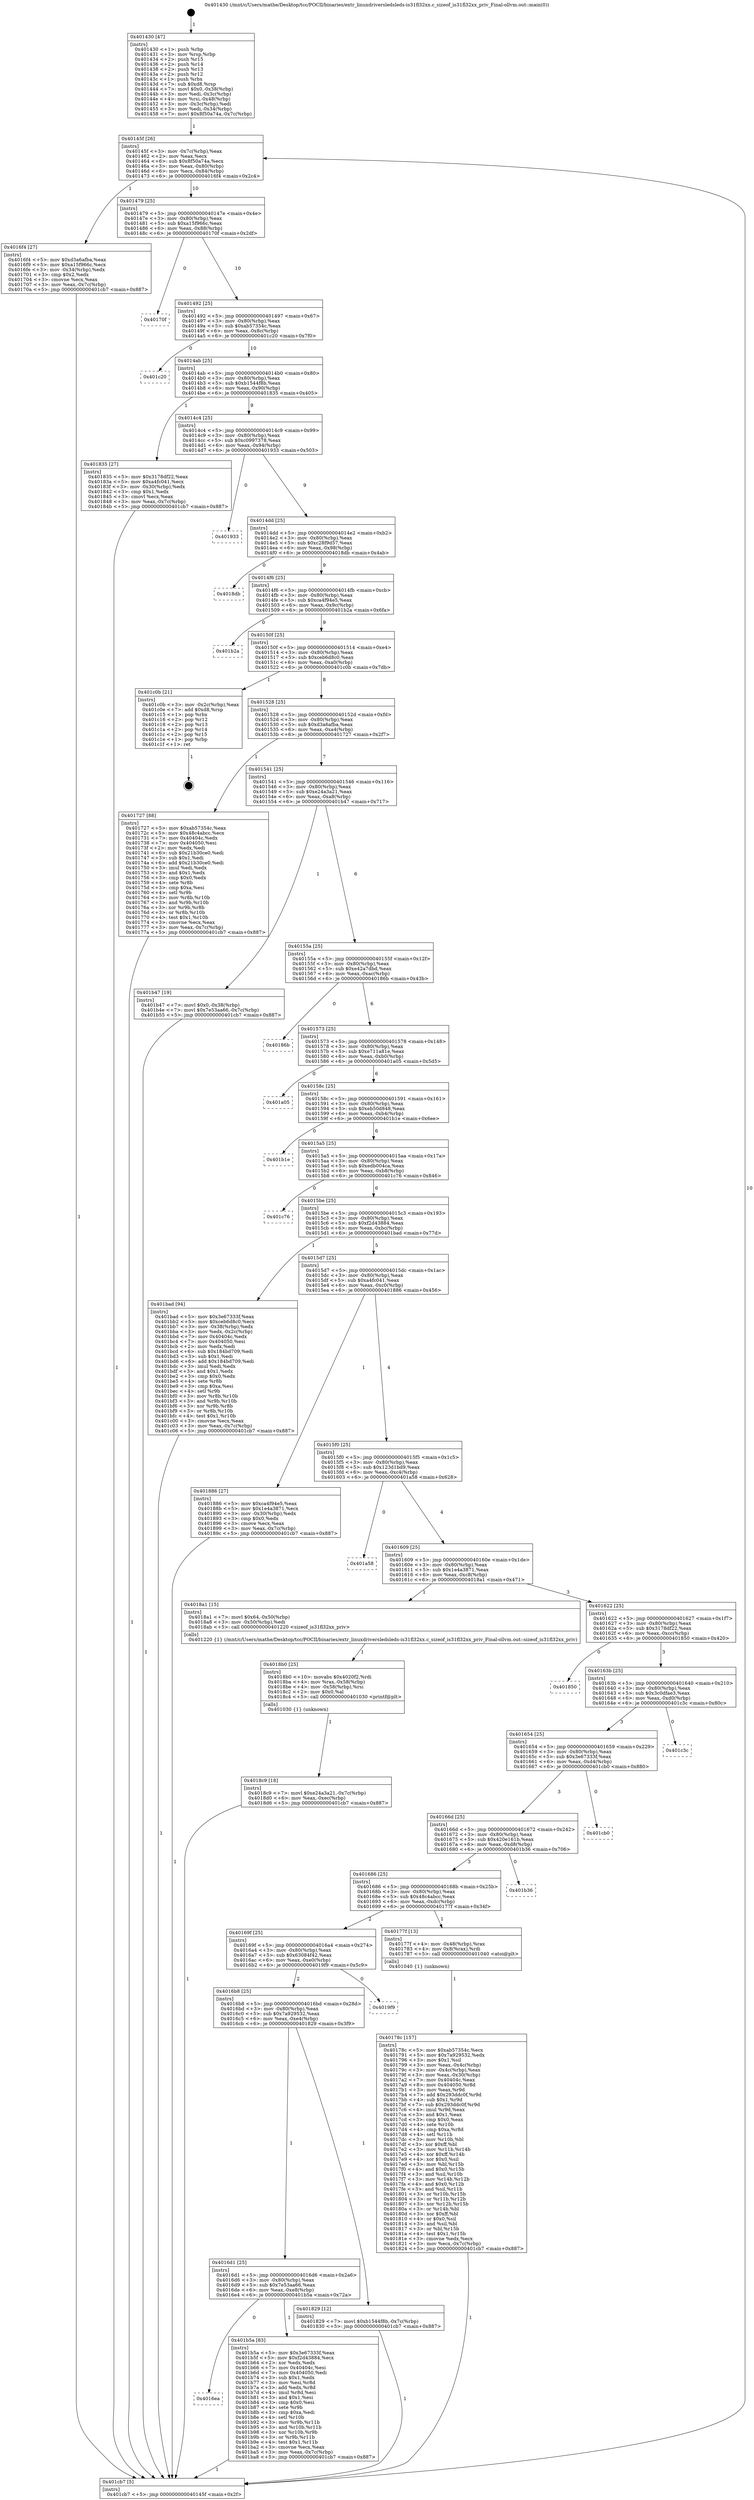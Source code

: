 digraph "0x401430" {
  label = "0x401430 (/mnt/c/Users/mathe/Desktop/tcc/POCII/binaries/extr_linuxdriversledsleds-is31fl32xx.c_sizeof_is31fl32xx_priv_Final-ollvm.out::main(0))"
  labelloc = "t"
  node[shape=record]

  Entry [label="",width=0.3,height=0.3,shape=circle,fillcolor=black,style=filled]
  "0x40145f" [label="{
     0x40145f [26]\l
     | [instrs]\l
     &nbsp;&nbsp;0x40145f \<+3\>: mov -0x7c(%rbp),%eax\l
     &nbsp;&nbsp;0x401462 \<+2\>: mov %eax,%ecx\l
     &nbsp;&nbsp;0x401464 \<+6\>: sub $0x8f50a74a,%ecx\l
     &nbsp;&nbsp;0x40146a \<+3\>: mov %eax,-0x80(%rbp)\l
     &nbsp;&nbsp;0x40146d \<+6\>: mov %ecx,-0x84(%rbp)\l
     &nbsp;&nbsp;0x401473 \<+6\>: je 00000000004016f4 \<main+0x2c4\>\l
  }"]
  "0x4016f4" [label="{
     0x4016f4 [27]\l
     | [instrs]\l
     &nbsp;&nbsp;0x4016f4 \<+5\>: mov $0xd3a6afba,%eax\l
     &nbsp;&nbsp;0x4016f9 \<+5\>: mov $0xa15f966c,%ecx\l
     &nbsp;&nbsp;0x4016fe \<+3\>: mov -0x34(%rbp),%edx\l
     &nbsp;&nbsp;0x401701 \<+3\>: cmp $0x2,%edx\l
     &nbsp;&nbsp;0x401704 \<+3\>: cmovne %ecx,%eax\l
     &nbsp;&nbsp;0x401707 \<+3\>: mov %eax,-0x7c(%rbp)\l
     &nbsp;&nbsp;0x40170a \<+5\>: jmp 0000000000401cb7 \<main+0x887\>\l
  }"]
  "0x401479" [label="{
     0x401479 [25]\l
     | [instrs]\l
     &nbsp;&nbsp;0x401479 \<+5\>: jmp 000000000040147e \<main+0x4e\>\l
     &nbsp;&nbsp;0x40147e \<+3\>: mov -0x80(%rbp),%eax\l
     &nbsp;&nbsp;0x401481 \<+5\>: sub $0xa15f966c,%eax\l
     &nbsp;&nbsp;0x401486 \<+6\>: mov %eax,-0x88(%rbp)\l
     &nbsp;&nbsp;0x40148c \<+6\>: je 000000000040170f \<main+0x2df\>\l
  }"]
  "0x401cb7" [label="{
     0x401cb7 [5]\l
     | [instrs]\l
     &nbsp;&nbsp;0x401cb7 \<+5\>: jmp 000000000040145f \<main+0x2f\>\l
  }"]
  "0x401430" [label="{
     0x401430 [47]\l
     | [instrs]\l
     &nbsp;&nbsp;0x401430 \<+1\>: push %rbp\l
     &nbsp;&nbsp;0x401431 \<+3\>: mov %rsp,%rbp\l
     &nbsp;&nbsp;0x401434 \<+2\>: push %r15\l
     &nbsp;&nbsp;0x401436 \<+2\>: push %r14\l
     &nbsp;&nbsp;0x401438 \<+2\>: push %r13\l
     &nbsp;&nbsp;0x40143a \<+2\>: push %r12\l
     &nbsp;&nbsp;0x40143c \<+1\>: push %rbx\l
     &nbsp;&nbsp;0x40143d \<+7\>: sub $0xd8,%rsp\l
     &nbsp;&nbsp;0x401444 \<+7\>: movl $0x0,-0x38(%rbp)\l
     &nbsp;&nbsp;0x40144b \<+3\>: mov %edi,-0x3c(%rbp)\l
     &nbsp;&nbsp;0x40144e \<+4\>: mov %rsi,-0x48(%rbp)\l
     &nbsp;&nbsp;0x401452 \<+3\>: mov -0x3c(%rbp),%edi\l
     &nbsp;&nbsp;0x401455 \<+3\>: mov %edi,-0x34(%rbp)\l
     &nbsp;&nbsp;0x401458 \<+7\>: movl $0x8f50a74a,-0x7c(%rbp)\l
  }"]
  Exit [label="",width=0.3,height=0.3,shape=circle,fillcolor=black,style=filled,peripheries=2]
  "0x40170f" [label="{
     0x40170f\l
  }", style=dashed]
  "0x401492" [label="{
     0x401492 [25]\l
     | [instrs]\l
     &nbsp;&nbsp;0x401492 \<+5\>: jmp 0000000000401497 \<main+0x67\>\l
     &nbsp;&nbsp;0x401497 \<+3\>: mov -0x80(%rbp),%eax\l
     &nbsp;&nbsp;0x40149a \<+5\>: sub $0xab57354c,%eax\l
     &nbsp;&nbsp;0x40149f \<+6\>: mov %eax,-0x8c(%rbp)\l
     &nbsp;&nbsp;0x4014a5 \<+6\>: je 0000000000401c20 \<main+0x7f0\>\l
  }"]
  "0x4016ea" [label="{
     0x4016ea\l
  }", style=dashed]
  "0x401c20" [label="{
     0x401c20\l
  }", style=dashed]
  "0x4014ab" [label="{
     0x4014ab [25]\l
     | [instrs]\l
     &nbsp;&nbsp;0x4014ab \<+5\>: jmp 00000000004014b0 \<main+0x80\>\l
     &nbsp;&nbsp;0x4014b0 \<+3\>: mov -0x80(%rbp),%eax\l
     &nbsp;&nbsp;0x4014b3 \<+5\>: sub $0xb1544f8b,%eax\l
     &nbsp;&nbsp;0x4014b8 \<+6\>: mov %eax,-0x90(%rbp)\l
     &nbsp;&nbsp;0x4014be \<+6\>: je 0000000000401835 \<main+0x405\>\l
  }"]
  "0x401b5a" [label="{
     0x401b5a [83]\l
     | [instrs]\l
     &nbsp;&nbsp;0x401b5a \<+5\>: mov $0x3e67333f,%eax\l
     &nbsp;&nbsp;0x401b5f \<+5\>: mov $0xf2d43884,%ecx\l
     &nbsp;&nbsp;0x401b64 \<+2\>: xor %edx,%edx\l
     &nbsp;&nbsp;0x401b66 \<+7\>: mov 0x40404c,%esi\l
     &nbsp;&nbsp;0x401b6d \<+7\>: mov 0x404050,%edi\l
     &nbsp;&nbsp;0x401b74 \<+3\>: sub $0x1,%edx\l
     &nbsp;&nbsp;0x401b77 \<+3\>: mov %esi,%r8d\l
     &nbsp;&nbsp;0x401b7a \<+3\>: add %edx,%r8d\l
     &nbsp;&nbsp;0x401b7d \<+4\>: imul %r8d,%esi\l
     &nbsp;&nbsp;0x401b81 \<+3\>: and $0x1,%esi\l
     &nbsp;&nbsp;0x401b84 \<+3\>: cmp $0x0,%esi\l
     &nbsp;&nbsp;0x401b87 \<+4\>: sete %r9b\l
     &nbsp;&nbsp;0x401b8b \<+3\>: cmp $0xa,%edi\l
     &nbsp;&nbsp;0x401b8e \<+4\>: setl %r10b\l
     &nbsp;&nbsp;0x401b92 \<+3\>: mov %r9b,%r11b\l
     &nbsp;&nbsp;0x401b95 \<+3\>: and %r10b,%r11b\l
     &nbsp;&nbsp;0x401b98 \<+3\>: xor %r10b,%r9b\l
     &nbsp;&nbsp;0x401b9b \<+3\>: or %r9b,%r11b\l
     &nbsp;&nbsp;0x401b9e \<+4\>: test $0x1,%r11b\l
     &nbsp;&nbsp;0x401ba2 \<+3\>: cmovne %ecx,%eax\l
     &nbsp;&nbsp;0x401ba5 \<+3\>: mov %eax,-0x7c(%rbp)\l
     &nbsp;&nbsp;0x401ba8 \<+5\>: jmp 0000000000401cb7 \<main+0x887\>\l
  }"]
  "0x401835" [label="{
     0x401835 [27]\l
     | [instrs]\l
     &nbsp;&nbsp;0x401835 \<+5\>: mov $0x3178df22,%eax\l
     &nbsp;&nbsp;0x40183a \<+5\>: mov $0xa4fc041,%ecx\l
     &nbsp;&nbsp;0x40183f \<+3\>: mov -0x30(%rbp),%edx\l
     &nbsp;&nbsp;0x401842 \<+3\>: cmp $0x1,%edx\l
     &nbsp;&nbsp;0x401845 \<+3\>: cmovl %ecx,%eax\l
     &nbsp;&nbsp;0x401848 \<+3\>: mov %eax,-0x7c(%rbp)\l
     &nbsp;&nbsp;0x40184b \<+5\>: jmp 0000000000401cb7 \<main+0x887\>\l
  }"]
  "0x4014c4" [label="{
     0x4014c4 [25]\l
     | [instrs]\l
     &nbsp;&nbsp;0x4014c4 \<+5\>: jmp 00000000004014c9 \<main+0x99\>\l
     &nbsp;&nbsp;0x4014c9 \<+3\>: mov -0x80(%rbp),%eax\l
     &nbsp;&nbsp;0x4014cc \<+5\>: sub $0xc0997378,%eax\l
     &nbsp;&nbsp;0x4014d1 \<+6\>: mov %eax,-0x94(%rbp)\l
     &nbsp;&nbsp;0x4014d7 \<+6\>: je 0000000000401933 \<main+0x503\>\l
  }"]
  "0x4018c9" [label="{
     0x4018c9 [18]\l
     | [instrs]\l
     &nbsp;&nbsp;0x4018c9 \<+7\>: movl $0xe24a3a21,-0x7c(%rbp)\l
     &nbsp;&nbsp;0x4018d0 \<+6\>: mov %eax,-0xec(%rbp)\l
     &nbsp;&nbsp;0x4018d6 \<+5\>: jmp 0000000000401cb7 \<main+0x887\>\l
  }"]
  "0x401933" [label="{
     0x401933\l
  }", style=dashed]
  "0x4014dd" [label="{
     0x4014dd [25]\l
     | [instrs]\l
     &nbsp;&nbsp;0x4014dd \<+5\>: jmp 00000000004014e2 \<main+0xb2\>\l
     &nbsp;&nbsp;0x4014e2 \<+3\>: mov -0x80(%rbp),%eax\l
     &nbsp;&nbsp;0x4014e5 \<+5\>: sub $0xc28f9d57,%eax\l
     &nbsp;&nbsp;0x4014ea \<+6\>: mov %eax,-0x98(%rbp)\l
     &nbsp;&nbsp;0x4014f0 \<+6\>: je 00000000004018db \<main+0x4ab\>\l
  }"]
  "0x4018b0" [label="{
     0x4018b0 [25]\l
     | [instrs]\l
     &nbsp;&nbsp;0x4018b0 \<+10\>: movabs $0x4020f2,%rdi\l
     &nbsp;&nbsp;0x4018ba \<+4\>: mov %rax,-0x58(%rbp)\l
     &nbsp;&nbsp;0x4018be \<+4\>: mov -0x58(%rbp),%rsi\l
     &nbsp;&nbsp;0x4018c2 \<+2\>: mov $0x0,%al\l
     &nbsp;&nbsp;0x4018c4 \<+5\>: call 0000000000401030 \<printf@plt\>\l
     | [calls]\l
     &nbsp;&nbsp;0x401030 \{1\} (unknown)\l
  }"]
  "0x4018db" [label="{
     0x4018db\l
  }", style=dashed]
  "0x4014f6" [label="{
     0x4014f6 [25]\l
     | [instrs]\l
     &nbsp;&nbsp;0x4014f6 \<+5\>: jmp 00000000004014fb \<main+0xcb\>\l
     &nbsp;&nbsp;0x4014fb \<+3\>: mov -0x80(%rbp),%eax\l
     &nbsp;&nbsp;0x4014fe \<+5\>: sub $0xca4f94e5,%eax\l
     &nbsp;&nbsp;0x401503 \<+6\>: mov %eax,-0x9c(%rbp)\l
     &nbsp;&nbsp;0x401509 \<+6\>: je 0000000000401b2a \<main+0x6fa\>\l
  }"]
  "0x4016d1" [label="{
     0x4016d1 [25]\l
     | [instrs]\l
     &nbsp;&nbsp;0x4016d1 \<+5\>: jmp 00000000004016d6 \<main+0x2a6\>\l
     &nbsp;&nbsp;0x4016d6 \<+3\>: mov -0x80(%rbp),%eax\l
     &nbsp;&nbsp;0x4016d9 \<+5\>: sub $0x7e53aa66,%eax\l
     &nbsp;&nbsp;0x4016de \<+6\>: mov %eax,-0xe8(%rbp)\l
     &nbsp;&nbsp;0x4016e4 \<+6\>: je 0000000000401b5a \<main+0x72a\>\l
  }"]
  "0x401b2a" [label="{
     0x401b2a\l
  }", style=dashed]
  "0x40150f" [label="{
     0x40150f [25]\l
     | [instrs]\l
     &nbsp;&nbsp;0x40150f \<+5\>: jmp 0000000000401514 \<main+0xe4\>\l
     &nbsp;&nbsp;0x401514 \<+3\>: mov -0x80(%rbp),%eax\l
     &nbsp;&nbsp;0x401517 \<+5\>: sub $0xceb6d8c0,%eax\l
     &nbsp;&nbsp;0x40151c \<+6\>: mov %eax,-0xa0(%rbp)\l
     &nbsp;&nbsp;0x401522 \<+6\>: je 0000000000401c0b \<main+0x7db\>\l
  }"]
  "0x401829" [label="{
     0x401829 [12]\l
     | [instrs]\l
     &nbsp;&nbsp;0x401829 \<+7\>: movl $0xb1544f8b,-0x7c(%rbp)\l
     &nbsp;&nbsp;0x401830 \<+5\>: jmp 0000000000401cb7 \<main+0x887\>\l
  }"]
  "0x401c0b" [label="{
     0x401c0b [21]\l
     | [instrs]\l
     &nbsp;&nbsp;0x401c0b \<+3\>: mov -0x2c(%rbp),%eax\l
     &nbsp;&nbsp;0x401c0e \<+7\>: add $0xd8,%rsp\l
     &nbsp;&nbsp;0x401c15 \<+1\>: pop %rbx\l
     &nbsp;&nbsp;0x401c16 \<+2\>: pop %r12\l
     &nbsp;&nbsp;0x401c18 \<+2\>: pop %r13\l
     &nbsp;&nbsp;0x401c1a \<+2\>: pop %r14\l
     &nbsp;&nbsp;0x401c1c \<+2\>: pop %r15\l
     &nbsp;&nbsp;0x401c1e \<+1\>: pop %rbp\l
     &nbsp;&nbsp;0x401c1f \<+1\>: ret\l
  }"]
  "0x401528" [label="{
     0x401528 [25]\l
     | [instrs]\l
     &nbsp;&nbsp;0x401528 \<+5\>: jmp 000000000040152d \<main+0xfd\>\l
     &nbsp;&nbsp;0x40152d \<+3\>: mov -0x80(%rbp),%eax\l
     &nbsp;&nbsp;0x401530 \<+5\>: sub $0xd3a6afba,%eax\l
     &nbsp;&nbsp;0x401535 \<+6\>: mov %eax,-0xa4(%rbp)\l
     &nbsp;&nbsp;0x40153b \<+6\>: je 0000000000401727 \<main+0x2f7\>\l
  }"]
  "0x4016b8" [label="{
     0x4016b8 [25]\l
     | [instrs]\l
     &nbsp;&nbsp;0x4016b8 \<+5\>: jmp 00000000004016bd \<main+0x28d\>\l
     &nbsp;&nbsp;0x4016bd \<+3\>: mov -0x80(%rbp),%eax\l
     &nbsp;&nbsp;0x4016c0 \<+5\>: sub $0x7a929532,%eax\l
     &nbsp;&nbsp;0x4016c5 \<+6\>: mov %eax,-0xe4(%rbp)\l
     &nbsp;&nbsp;0x4016cb \<+6\>: je 0000000000401829 \<main+0x3f9\>\l
  }"]
  "0x401727" [label="{
     0x401727 [88]\l
     | [instrs]\l
     &nbsp;&nbsp;0x401727 \<+5\>: mov $0xab57354c,%eax\l
     &nbsp;&nbsp;0x40172c \<+5\>: mov $0x48c4abcc,%ecx\l
     &nbsp;&nbsp;0x401731 \<+7\>: mov 0x40404c,%edx\l
     &nbsp;&nbsp;0x401738 \<+7\>: mov 0x404050,%esi\l
     &nbsp;&nbsp;0x40173f \<+2\>: mov %edx,%edi\l
     &nbsp;&nbsp;0x401741 \<+6\>: sub $0x21b30ce0,%edi\l
     &nbsp;&nbsp;0x401747 \<+3\>: sub $0x1,%edi\l
     &nbsp;&nbsp;0x40174a \<+6\>: add $0x21b30ce0,%edi\l
     &nbsp;&nbsp;0x401750 \<+3\>: imul %edi,%edx\l
     &nbsp;&nbsp;0x401753 \<+3\>: and $0x1,%edx\l
     &nbsp;&nbsp;0x401756 \<+3\>: cmp $0x0,%edx\l
     &nbsp;&nbsp;0x401759 \<+4\>: sete %r8b\l
     &nbsp;&nbsp;0x40175d \<+3\>: cmp $0xa,%esi\l
     &nbsp;&nbsp;0x401760 \<+4\>: setl %r9b\l
     &nbsp;&nbsp;0x401764 \<+3\>: mov %r8b,%r10b\l
     &nbsp;&nbsp;0x401767 \<+3\>: and %r9b,%r10b\l
     &nbsp;&nbsp;0x40176a \<+3\>: xor %r9b,%r8b\l
     &nbsp;&nbsp;0x40176d \<+3\>: or %r8b,%r10b\l
     &nbsp;&nbsp;0x401770 \<+4\>: test $0x1,%r10b\l
     &nbsp;&nbsp;0x401774 \<+3\>: cmovne %ecx,%eax\l
     &nbsp;&nbsp;0x401777 \<+3\>: mov %eax,-0x7c(%rbp)\l
     &nbsp;&nbsp;0x40177a \<+5\>: jmp 0000000000401cb7 \<main+0x887\>\l
  }"]
  "0x401541" [label="{
     0x401541 [25]\l
     | [instrs]\l
     &nbsp;&nbsp;0x401541 \<+5\>: jmp 0000000000401546 \<main+0x116\>\l
     &nbsp;&nbsp;0x401546 \<+3\>: mov -0x80(%rbp),%eax\l
     &nbsp;&nbsp;0x401549 \<+5\>: sub $0xe24a3a21,%eax\l
     &nbsp;&nbsp;0x40154e \<+6\>: mov %eax,-0xa8(%rbp)\l
     &nbsp;&nbsp;0x401554 \<+6\>: je 0000000000401b47 \<main+0x717\>\l
  }"]
  "0x4019f9" [label="{
     0x4019f9\l
  }", style=dashed]
  "0x401b47" [label="{
     0x401b47 [19]\l
     | [instrs]\l
     &nbsp;&nbsp;0x401b47 \<+7\>: movl $0x0,-0x38(%rbp)\l
     &nbsp;&nbsp;0x401b4e \<+7\>: movl $0x7e53aa66,-0x7c(%rbp)\l
     &nbsp;&nbsp;0x401b55 \<+5\>: jmp 0000000000401cb7 \<main+0x887\>\l
  }"]
  "0x40155a" [label="{
     0x40155a [25]\l
     | [instrs]\l
     &nbsp;&nbsp;0x40155a \<+5\>: jmp 000000000040155f \<main+0x12f\>\l
     &nbsp;&nbsp;0x40155f \<+3\>: mov -0x80(%rbp),%eax\l
     &nbsp;&nbsp;0x401562 \<+5\>: sub $0xe42a7dbd,%eax\l
     &nbsp;&nbsp;0x401567 \<+6\>: mov %eax,-0xac(%rbp)\l
     &nbsp;&nbsp;0x40156d \<+6\>: je 000000000040186b \<main+0x43b\>\l
  }"]
  "0x40178c" [label="{
     0x40178c [157]\l
     | [instrs]\l
     &nbsp;&nbsp;0x40178c \<+5\>: mov $0xab57354c,%ecx\l
     &nbsp;&nbsp;0x401791 \<+5\>: mov $0x7a929532,%edx\l
     &nbsp;&nbsp;0x401796 \<+3\>: mov $0x1,%sil\l
     &nbsp;&nbsp;0x401799 \<+3\>: mov %eax,-0x4c(%rbp)\l
     &nbsp;&nbsp;0x40179c \<+3\>: mov -0x4c(%rbp),%eax\l
     &nbsp;&nbsp;0x40179f \<+3\>: mov %eax,-0x30(%rbp)\l
     &nbsp;&nbsp;0x4017a2 \<+7\>: mov 0x40404c,%eax\l
     &nbsp;&nbsp;0x4017a9 \<+8\>: mov 0x404050,%r8d\l
     &nbsp;&nbsp;0x4017b1 \<+3\>: mov %eax,%r9d\l
     &nbsp;&nbsp;0x4017b4 \<+7\>: add $0x293ddc0f,%r9d\l
     &nbsp;&nbsp;0x4017bb \<+4\>: sub $0x1,%r9d\l
     &nbsp;&nbsp;0x4017bf \<+7\>: sub $0x293ddc0f,%r9d\l
     &nbsp;&nbsp;0x4017c6 \<+4\>: imul %r9d,%eax\l
     &nbsp;&nbsp;0x4017ca \<+3\>: and $0x1,%eax\l
     &nbsp;&nbsp;0x4017cd \<+3\>: cmp $0x0,%eax\l
     &nbsp;&nbsp;0x4017d0 \<+4\>: sete %r10b\l
     &nbsp;&nbsp;0x4017d4 \<+4\>: cmp $0xa,%r8d\l
     &nbsp;&nbsp;0x4017d8 \<+4\>: setl %r11b\l
     &nbsp;&nbsp;0x4017dc \<+3\>: mov %r10b,%bl\l
     &nbsp;&nbsp;0x4017df \<+3\>: xor $0xff,%bl\l
     &nbsp;&nbsp;0x4017e2 \<+3\>: mov %r11b,%r14b\l
     &nbsp;&nbsp;0x4017e5 \<+4\>: xor $0xff,%r14b\l
     &nbsp;&nbsp;0x4017e9 \<+4\>: xor $0x0,%sil\l
     &nbsp;&nbsp;0x4017ed \<+3\>: mov %bl,%r15b\l
     &nbsp;&nbsp;0x4017f0 \<+4\>: and $0x0,%r15b\l
     &nbsp;&nbsp;0x4017f4 \<+3\>: and %sil,%r10b\l
     &nbsp;&nbsp;0x4017f7 \<+3\>: mov %r14b,%r12b\l
     &nbsp;&nbsp;0x4017fa \<+4\>: and $0x0,%r12b\l
     &nbsp;&nbsp;0x4017fe \<+3\>: and %sil,%r11b\l
     &nbsp;&nbsp;0x401801 \<+3\>: or %r10b,%r15b\l
     &nbsp;&nbsp;0x401804 \<+3\>: or %r11b,%r12b\l
     &nbsp;&nbsp;0x401807 \<+3\>: xor %r12b,%r15b\l
     &nbsp;&nbsp;0x40180a \<+3\>: or %r14b,%bl\l
     &nbsp;&nbsp;0x40180d \<+3\>: xor $0xff,%bl\l
     &nbsp;&nbsp;0x401810 \<+4\>: or $0x0,%sil\l
     &nbsp;&nbsp;0x401814 \<+3\>: and %sil,%bl\l
     &nbsp;&nbsp;0x401817 \<+3\>: or %bl,%r15b\l
     &nbsp;&nbsp;0x40181a \<+4\>: test $0x1,%r15b\l
     &nbsp;&nbsp;0x40181e \<+3\>: cmovne %edx,%ecx\l
     &nbsp;&nbsp;0x401821 \<+3\>: mov %ecx,-0x7c(%rbp)\l
     &nbsp;&nbsp;0x401824 \<+5\>: jmp 0000000000401cb7 \<main+0x887\>\l
  }"]
  "0x40186b" [label="{
     0x40186b\l
  }", style=dashed]
  "0x401573" [label="{
     0x401573 [25]\l
     | [instrs]\l
     &nbsp;&nbsp;0x401573 \<+5\>: jmp 0000000000401578 \<main+0x148\>\l
     &nbsp;&nbsp;0x401578 \<+3\>: mov -0x80(%rbp),%eax\l
     &nbsp;&nbsp;0x40157b \<+5\>: sub $0xe711a81e,%eax\l
     &nbsp;&nbsp;0x401580 \<+6\>: mov %eax,-0xb0(%rbp)\l
     &nbsp;&nbsp;0x401586 \<+6\>: je 0000000000401a05 \<main+0x5d5\>\l
  }"]
  "0x40169f" [label="{
     0x40169f [25]\l
     | [instrs]\l
     &nbsp;&nbsp;0x40169f \<+5\>: jmp 00000000004016a4 \<main+0x274\>\l
     &nbsp;&nbsp;0x4016a4 \<+3\>: mov -0x80(%rbp),%eax\l
     &nbsp;&nbsp;0x4016a7 \<+5\>: sub $0x63084f42,%eax\l
     &nbsp;&nbsp;0x4016ac \<+6\>: mov %eax,-0xe0(%rbp)\l
     &nbsp;&nbsp;0x4016b2 \<+6\>: je 00000000004019f9 \<main+0x5c9\>\l
  }"]
  "0x401a05" [label="{
     0x401a05\l
  }", style=dashed]
  "0x40158c" [label="{
     0x40158c [25]\l
     | [instrs]\l
     &nbsp;&nbsp;0x40158c \<+5\>: jmp 0000000000401591 \<main+0x161\>\l
     &nbsp;&nbsp;0x401591 \<+3\>: mov -0x80(%rbp),%eax\l
     &nbsp;&nbsp;0x401594 \<+5\>: sub $0xeb50d848,%eax\l
     &nbsp;&nbsp;0x401599 \<+6\>: mov %eax,-0xb4(%rbp)\l
     &nbsp;&nbsp;0x40159f \<+6\>: je 0000000000401b1e \<main+0x6ee\>\l
  }"]
  "0x40177f" [label="{
     0x40177f [13]\l
     | [instrs]\l
     &nbsp;&nbsp;0x40177f \<+4\>: mov -0x48(%rbp),%rax\l
     &nbsp;&nbsp;0x401783 \<+4\>: mov 0x8(%rax),%rdi\l
     &nbsp;&nbsp;0x401787 \<+5\>: call 0000000000401040 \<atoi@plt\>\l
     | [calls]\l
     &nbsp;&nbsp;0x401040 \{1\} (unknown)\l
  }"]
  "0x401b1e" [label="{
     0x401b1e\l
  }", style=dashed]
  "0x4015a5" [label="{
     0x4015a5 [25]\l
     | [instrs]\l
     &nbsp;&nbsp;0x4015a5 \<+5\>: jmp 00000000004015aa \<main+0x17a\>\l
     &nbsp;&nbsp;0x4015aa \<+3\>: mov -0x80(%rbp),%eax\l
     &nbsp;&nbsp;0x4015ad \<+5\>: sub $0xedb004ca,%eax\l
     &nbsp;&nbsp;0x4015b2 \<+6\>: mov %eax,-0xb8(%rbp)\l
     &nbsp;&nbsp;0x4015b8 \<+6\>: je 0000000000401c76 \<main+0x846\>\l
  }"]
  "0x401686" [label="{
     0x401686 [25]\l
     | [instrs]\l
     &nbsp;&nbsp;0x401686 \<+5\>: jmp 000000000040168b \<main+0x25b\>\l
     &nbsp;&nbsp;0x40168b \<+3\>: mov -0x80(%rbp),%eax\l
     &nbsp;&nbsp;0x40168e \<+5\>: sub $0x48c4abcc,%eax\l
     &nbsp;&nbsp;0x401693 \<+6\>: mov %eax,-0xdc(%rbp)\l
     &nbsp;&nbsp;0x401699 \<+6\>: je 000000000040177f \<main+0x34f\>\l
  }"]
  "0x401c76" [label="{
     0x401c76\l
  }", style=dashed]
  "0x4015be" [label="{
     0x4015be [25]\l
     | [instrs]\l
     &nbsp;&nbsp;0x4015be \<+5\>: jmp 00000000004015c3 \<main+0x193\>\l
     &nbsp;&nbsp;0x4015c3 \<+3\>: mov -0x80(%rbp),%eax\l
     &nbsp;&nbsp;0x4015c6 \<+5\>: sub $0xf2d43884,%eax\l
     &nbsp;&nbsp;0x4015cb \<+6\>: mov %eax,-0xbc(%rbp)\l
     &nbsp;&nbsp;0x4015d1 \<+6\>: je 0000000000401bad \<main+0x77d\>\l
  }"]
  "0x401b36" [label="{
     0x401b36\l
  }", style=dashed]
  "0x401bad" [label="{
     0x401bad [94]\l
     | [instrs]\l
     &nbsp;&nbsp;0x401bad \<+5\>: mov $0x3e67333f,%eax\l
     &nbsp;&nbsp;0x401bb2 \<+5\>: mov $0xceb6d8c0,%ecx\l
     &nbsp;&nbsp;0x401bb7 \<+3\>: mov -0x38(%rbp),%edx\l
     &nbsp;&nbsp;0x401bba \<+3\>: mov %edx,-0x2c(%rbp)\l
     &nbsp;&nbsp;0x401bbd \<+7\>: mov 0x40404c,%edx\l
     &nbsp;&nbsp;0x401bc4 \<+7\>: mov 0x404050,%esi\l
     &nbsp;&nbsp;0x401bcb \<+2\>: mov %edx,%edi\l
     &nbsp;&nbsp;0x401bcd \<+6\>: sub $0x184bd709,%edi\l
     &nbsp;&nbsp;0x401bd3 \<+3\>: sub $0x1,%edi\l
     &nbsp;&nbsp;0x401bd6 \<+6\>: add $0x184bd709,%edi\l
     &nbsp;&nbsp;0x401bdc \<+3\>: imul %edi,%edx\l
     &nbsp;&nbsp;0x401bdf \<+3\>: and $0x1,%edx\l
     &nbsp;&nbsp;0x401be2 \<+3\>: cmp $0x0,%edx\l
     &nbsp;&nbsp;0x401be5 \<+4\>: sete %r8b\l
     &nbsp;&nbsp;0x401be9 \<+3\>: cmp $0xa,%esi\l
     &nbsp;&nbsp;0x401bec \<+4\>: setl %r9b\l
     &nbsp;&nbsp;0x401bf0 \<+3\>: mov %r8b,%r10b\l
     &nbsp;&nbsp;0x401bf3 \<+3\>: and %r9b,%r10b\l
     &nbsp;&nbsp;0x401bf6 \<+3\>: xor %r9b,%r8b\l
     &nbsp;&nbsp;0x401bf9 \<+3\>: or %r8b,%r10b\l
     &nbsp;&nbsp;0x401bfc \<+4\>: test $0x1,%r10b\l
     &nbsp;&nbsp;0x401c00 \<+3\>: cmovne %ecx,%eax\l
     &nbsp;&nbsp;0x401c03 \<+3\>: mov %eax,-0x7c(%rbp)\l
     &nbsp;&nbsp;0x401c06 \<+5\>: jmp 0000000000401cb7 \<main+0x887\>\l
  }"]
  "0x4015d7" [label="{
     0x4015d7 [25]\l
     | [instrs]\l
     &nbsp;&nbsp;0x4015d7 \<+5\>: jmp 00000000004015dc \<main+0x1ac\>\l
     &nbsp;&nbsp;0x4015dc \<+3\>: mov -0x80(%rbp),%eax\l
     &nbsp;&nbsp;0x4015df \<+5\>: sub $0xa4fc041,%eax\l
     &nbsp;&nbsp;0x4015e4 \<+6\>: mov %eax,-0xc0(%rbp)\l
     &nbsp;&nbsp;0x4015ea \<+6\>: je 0000000000401886 \<main+0x456\>\l
  }"]
  "0x40166d" [label="{
     0x40166d [25]\l
     | [instrs]\l
     &nbsp;&nbsp;0x40166d \<+5\>: jmp 0000000000401672 \<main+0x242\>\l
     &nbsp;&nbsp;0x401672 \<+3\>: mov -0x80(%rbp),%eax\l
     &nbsp;&nbsp;0x401675 \<+5\>: sub $0x420e161b,%eax\l
     &nbsp;&nbsp;0x40167a \<+6\>: mov %eax,-0xd8(%rbp)\l
     &nbsp;&nbsp;0x401680 \<+6\>: je 0000000000401b36 \<main+0x706\>\l
  }"]
  "0x401886" [label="{
     0x401886 [27]\l
     | [instrs]\l
     &nbsp;&nbsp;0x401886 \<+5\>: mov $0xca4f94e5,%eax\l
     &nbsp;&nbsp;0x40188b \<+5\>: mov $0x1e4a3871,%ecx\l
     &nbsp;&nbsp;0x401890 \<+3\>: mov -0x30(%rbp),%edx\l
     &nbsp;&nbsp;0x401893 \<+3\>: cmp $0x0,%edx\l
     &nbsp;&nbsp;0x401896 \<+3\>: cmove %ecx,%eax\l
     &nbsp;&nbsp;0x401899 \<+3\>: mov %eax,-0x7c(%rbp)\l
     &nbsp;&nbsp;0x40189c \<+5\>: jmp 0000000000401cb7 \<main+0x887\>\l
  }"]
  "0x4015f0" [label="{
     0x4015f0 [25]\l
     | [instrs]\l
     &nbsp;&nbsp;0x4015f0 \<+5\>: jmp 00000000004015f5 \<main+0x1c5\>\l
     &nbsp;&nbsp;0x4015f5 \<+3\>: mov -0x80(%rbp),%eax\l
     &nbsp;&nbsp;0x4015f8 \<+5\>: sub $0x123d1bd9,%eax\l
     &nbsp;&nbsp;0x4015fd \<+6\>: mov %eax,-0xc4(%rbp)\l
     &nbsp;&nbsp;0x401603 \<+6\>: je 0000000000401a58 \<main+0x628\>\l
  }"]
  "0x401cb0" [label="{
     0x401cb0\l
  }", style=dashed]
  "0x401a58" [label="{
     0x401a58\l
  }", style=dashed]
  "0x401609" [label="{
     0x401609 [25]\l
     | [instrs]\l
     &nbsp;&nbsp;0x401609 \<+5\>: jmp 000000000040160e \<main+0x1de\>\l
     &nbsp;&nbsp;0x40160e \<+3\>: mov -0x80(%rbp),%eax\l
     &nbsp;&nbsp;0x401611 \<+5\>: sub $0x1e4a3871,%eax\l
     &nbsp;&nbsp;0x401616 \<+6\>: mov %eax,-0xc8(%rbp)\l
     &nbsp;&nbsp;0x40161c \<+6\>: je 00000000004018a1 \<main+0x471\>\l
  }"]
  "0x401654" [label="{
     0x401654 [25]\l
     | [instrs]\l
     &nbsp;&nbsp;0x401654 \<+5\>: jmp 0000000000401659 \<main+0x229\>\l
     &nbsp;&nbsp;0x401659 \<+3\>: mov -0x80(%rbp),%eax\l
     &nbsp;&nbsp;0x40165c \<+5\>: sub $0x3e67333f,%eax\l
     &nbsp;&nbsp;0x401661 \<+6\>: mov %eax,-0xd4(%rbp)\l
     &nbsp;&nbsp;0x401667 \<+6\>: je 0000000000401cb0 \<main+0x880\>\l
  }"]
  "0x4018a1" [label="{
     0x4018a1 [15]\l
     | [instrs]\l
     &nbsp;&nbsp;0x4018a1 \<+7\>: movl $0x64,-0x50(%rbp)\l
     &nbsp;&nbsp;0x4018a8 \<+3\>: mov -0x50(%rbp),%edi\l
     &nbsp;&nbsp;0x4018ab \<+5\>: call 0000000000401220 \<sizeof_is31fl32xx_priv\>\l
     | [calls]\l
     &nbsp;&nbsp;0x401220 \{1\} (/mnt/c/Users/mathe/Desktop/tcc/POCII/binaries/extr_linuxdriversledsleds-is31fl32xx.c_sizeof_is31fl32xx_priv_Final-ollvm.out::sizeof_is31fl32xx_priv)\l
  }"]
  "0x401622" [label="{
     0x401622 [25]\l
     | [instrs]\l
     &nbsp;&nbsp;0x401622 \<+5\>: jmp 0000000000401627 \<main+0x1f7\>\l
     &nbsp;&nbsp;0x401627 \<+3\>: mov -0x80(%rbp),%eax\l
     &nbsp;&nbsp;0x40162a \<+5\>: sub $0x3178df22,%eax\l
     &nbsp;&nbsp;0x40162f \<+6\>: mov %eax,-0xcc(%rbp)\l
     &nbsp;&nbsp;0x401635 \<+6\>: je 0000000000401850 \<main+0x420\>\l
  }"]
  "0x401c3c" [label="{
     0x401c3c\l
  }", style=dashed]
  "0x401850" [label="{
     0x401850\l
  }", style=dashed]
  "0x40163b" [label="{
     0x40163b [25]\l
     | [instrs]\l
     &nbsp;&nbsp;0x40163b \<+5\>: jmp 0000000000401640 \<main+0x210\>\l
     &nbsp;&nbsp;0x401640 \<+3\>: mov -0x80(%rbp),%eax\l
     &nbsp;&nbsp;0x401643 \<+5\>: sub $0x3c0dfae3,%eax\l
     &nbsp;&nbsp;0x401648 \<+6\>: mov %eax,-0xd0(%rbp)\l
     &nbsp;&nbsp;0x40164e \<+6\>: je 0000000000401c3c \<main+0x80c\>\l
  }"]
  Entry -> "0x401430" [label=" 1"]
  "0x40145f" -> "0x4016f4" [label=" 1"]
  "0x40145f" -> "0x401479" [label=" 10"]
  "0x4016f4" -> "0x401cb7" [label=" 1"]
  "0x401430" -> "0x40145f" [label=" 1"]
  "0x401cb7" -> "0x40145f" [label=" 10"]
  "0x401c0b" -> Exit [label=" 1"]
  "0x401479" -> "0x40170f" [label=" 0"]
  "0x401479" -> "0x401492" [label=" 10"]
  "0x401bad" -> "0x401cb7" [label=" 1"]
  "0x401492" -> "0x401c20" [label=" 0"]
  "0x401492" -> "0x4014ab" [label=" 10"]
  "0x401b5a" -> "0x401cb7" [label=" 1"]
  "0x4014ab" -> "0x401835" [label=" 1"]
  "0x4014ab" -> "0x4014c4" [label=" 9"]
  "0x4016d1" -> "0x4016ea" [label=" 0"]
  "0x4014c4" -> "0x401933" [label=" 0"]
  "0x4014c4" -> "0x4014dd" [label=" 9"]
  "0x4016d1" -> "0x401b5a" [label=" 1"]
  "0x4014dd" -> "0x4018db" [label=" 0"]
  "0x4014dd" -> "0x4014f6" [label=" 9"]
  "0x401b47" -> "0x401cb7" [label=" 1"]
  "0x4014f6" -> "0x401b2a" [label=" 0"]
  "0x4014f6" -> "0x40150f" [label=" 9"]
  "0x4018c9" -> "0x401cb7" [label=" 1"]
  "0x40150f" -> "0x401c0b" [label=" 1"]
  "0x40150f" -> "0x401528" [label=" 8"]
  "0x4018b0" -> "0x4018c9" [label=" 1"]
  "0x401528" -> "0x401727" [label=" 1"]
  "0x401528" -> "0x401541" [label=" 7"]
  "0x401727" -> "0x401cb7" [label=" 1"]
  "0x401886" -> "0x401cb7" [label=" 1"]
  "0x401541" -> "0x401b47" [label=" 1"]
  "0x401541" -> "0x40155a" [label=" 6"]
  "0x401835" -> "0x401cb7" [label=" 1"]
  "0x40155a" -> "0x40186b" [label=" 0"]
  "0x40155a" -> "0x401573" [label=" 6"]
  "0x4016b8" -> "0x4016d1" [label=" 1"]
  "0x401573" -> "0x401a05" [label=" 0"]
  "0x401573" -> "0x40158c" [label=" 6"]
  "0x4016b8" -> "0x401829" [label=" 1"]
  "0x40158c" -> "0x401b1e" [label=" 0"]
  "0x40158c" -> "0x4015a5" [label=" 6"]
  "0x4018a1" -> "0x4018b0" [label=" 1"]
  "0x4015a5" -> "0x401c76" [label=" 0"]
  "0x4015a5" -> "0x4015be" [label=" 6"]
  "0x40169f" -> "0x4019f9" [label=" 0"]
  "0x4015be" -> "0x401bad" [label=" 1"]
  "0x4015be" -> "0x4015d7" [label=" 5"]
  "0x401829" -> "0x401cb7" [label=" 1"]
  "0x4015d7" -> "0x401886" [label=" 1"]
  "0x4015d7" -> "0x4015f0" [label=" 4"]
  "0x40177f" -> "0x40178c" [label=" 1"]
  "0x4015f0" -> "0x401a58" [label=" 0"]
  "0x4015f0" -> "0x401609" [label=" 4"]
  "0x401686" -> "0x40169f" [label=" 2"]
  "0x401609" -> "0x4018a1" [label=" 1"]
  "0x401609" -> "0x401622" [label=" 3"]
  "0x40169f" -> "0x4016b8" [label=" 2"]
  "0x401622" -> "0x401850" [label=" 0"]
  "0x401622" -> "0x40163b" [label=" 3"]
  "0x40166d" -> "0x401686" [label=" 3"]
  "0x40163b" -> "0x401c3c" [label=" 0"]
  "0x40163b" -> "0x401654" [label=" 3"]
  "0x401686" -> "0x40177f" [label=" 1"]
  "0x401654" -> "0x401cb0" [label=" 0"]
  "0x401654" -> "0x40166d" [label=" 3"]
  "0x40178c" -> "0x401cb7" [label=" 1"]
  "0x40166d" -> "0x401b36" [label=" 0"]
}
